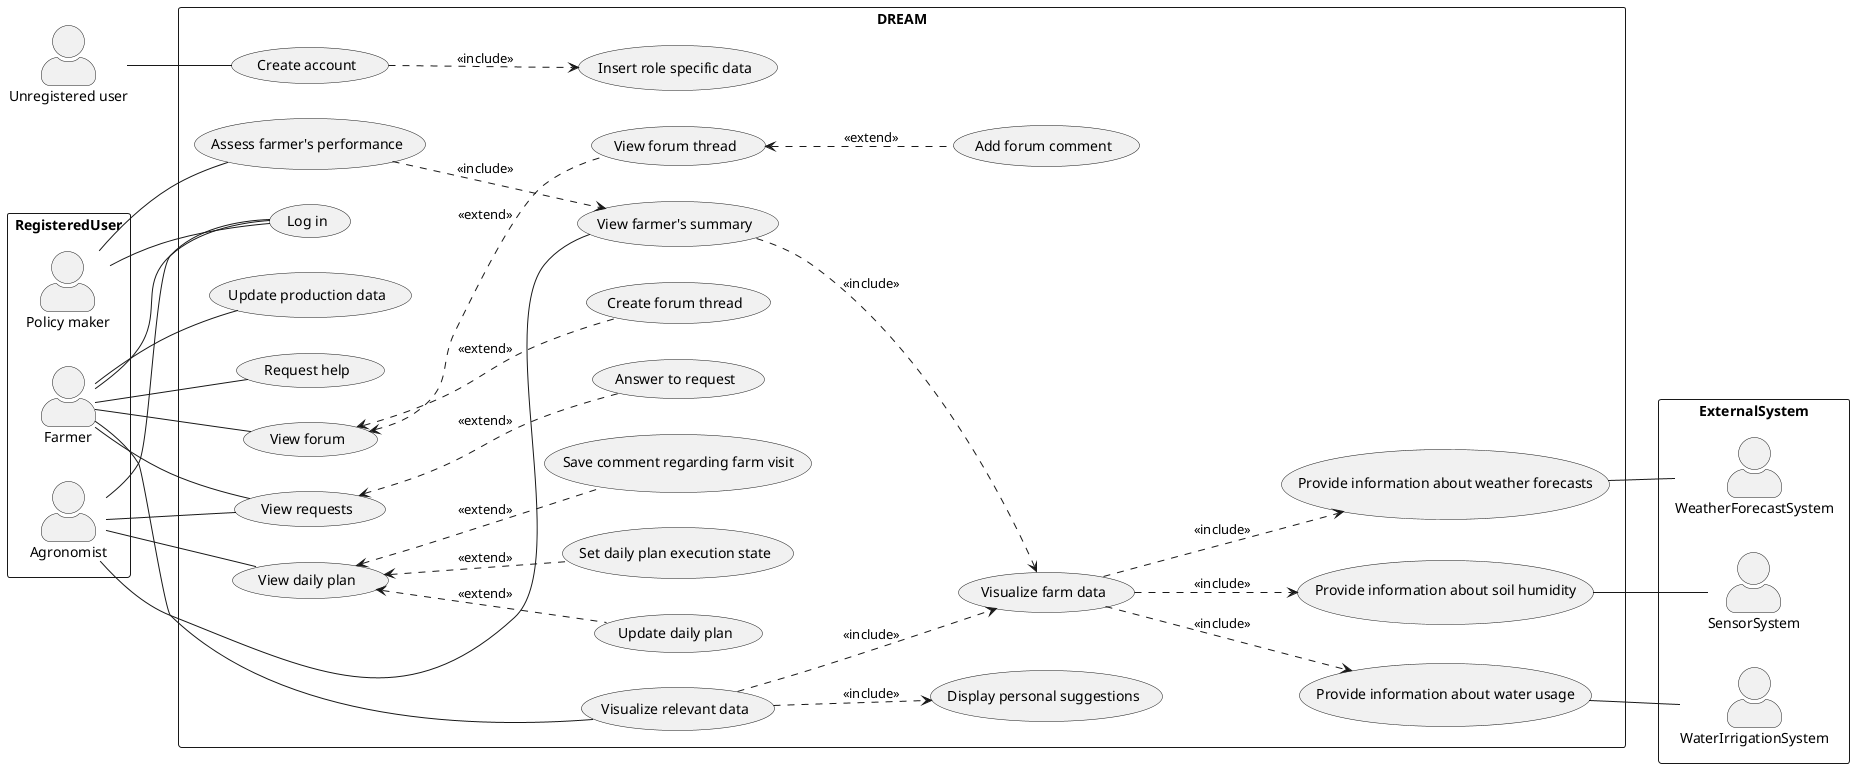 @startuml Use case
left to right direction
skinparam packageStyle rectangle
skinparam actorStyle awesome

'Primary - should be on the left side
actor :Unregistered user: as UnregUser

package RegisteredUser {
    actor :Policy maker: as PolMaker
    actor :Farmer:
    actor :Agronomist:
}

'Secondary - should be on the right side
package ExternalSystem {
    actor :WeatherForecastSystem:
    actor :WaterIrrigationSystem:
    actor :SensorSystem:
}

'visualisations - less details or additional phenomenas? as in lower diagram
'there are MANY missing phenomenas, that can be deducted from UC
'about SP: which is better?? - maybe a question to tamburri
'   "The system visualizes data ... for argonomist"
'   "The system visualizes data ..."
'   "Agronomist visualizes data"
rectangle DREAM {
    '''''''''''Common'''''''''''
    UnregUser -- (Create account)
    PolMaker -- (Log in)
    Agronomist -- (Log in)
    (Create account) ..> (Insert role specific data) : <<include>>

    '''''''''''Farmer'''''''''''
    Farmer -- (Log in)
    Farmer -- (Visualize relevant data)
    'should providers be included? maybe a question to Tamburri
    (Visualize relevant data) ..> (Visualize farm data) : <<include>>
    (Visualize farm data) ..> (Provide information about weather forecasts) : <<include>>
    (Visualize farm data) ..> (Provide information about soil humidity) : <<include>>
    (Visualize farm data) ..> (Provide information about water usage) : <<include>>
    (Visualize relevant data) ..> (Display personal suggestions) : <<include>>
    (Provide information about weather forecasts) -- WeatherForecastSystem
    (Provide information about soil humidity) -- SensorSystem
    (Provide information about water usage) -- WaterIrrigationSystem
    Farmer -- (Update production data)
    Farmer -- (Request help)
    Farmer -- (View forum)
    (View forum) <.. (Create forum thread) : <<extend>>
    (View forum) <.. (View forum thread) : <<extend>>
    (View forum thread) <.. (Add forum comment) : <<extend>>
    Farmer -- (View requests)

    '''''''''''Agronomist'''''''''''
    Agronomist -- (View farmer's summary)
    Agronomist -- (View requests)
    (View requests) <.. (Answer to request) : <<extend>>
    (View farmer's summary) ..> (Visualize farm data) : <<include>>
    Agronomist -- (View daily plan)
    (View daily plan) <.. (Update daily plan) : <<extend>>
    (View daily plan) <.. (Set daily plan execution state) : <<extend>>
    (View daily plan) <.. (Save comment regarding farm visit) : <<extend>>

    '''''''''''Policy maker'''''''''''
    PolMaker -- (Assess farmer's performance)
    (Assess farmer's performance) ..> (View farmer's summary) : <<include>>
}

@enduml

